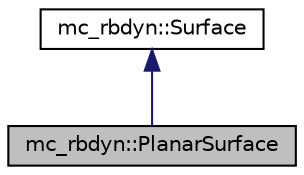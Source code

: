 digraph "mc_rbdyn::PlanarSurface"
{
 // INTERACTIVE_SVG=YES
 // LATEX_PDF_SIZE
  edge [fontname="Helvetica",fontsize="10",labelfontname="Helvetica",labelfontsize="10"];
  node [fontname="Helvetica",fontsize="10",shape=record];
  Node1 [label="mc_rbdyn::PlanarSurface",height=0.2,width=0.4,color="black", fillcolor="grey75", style="filled", fontcolor="black",tooltip=" "];
  Node2 -> Node1 [dir="back",color="midnightblue",fontsize="10",style="solid",fontname="Helvetica"];
  Node2 [label="mc_rbdyn::Surface",height=0.2,width=0.4,color="black", fillcolor="white", style="filled",URL="$structmc__rbdyn_1_1Surface.html",tooltip=" "];
}
